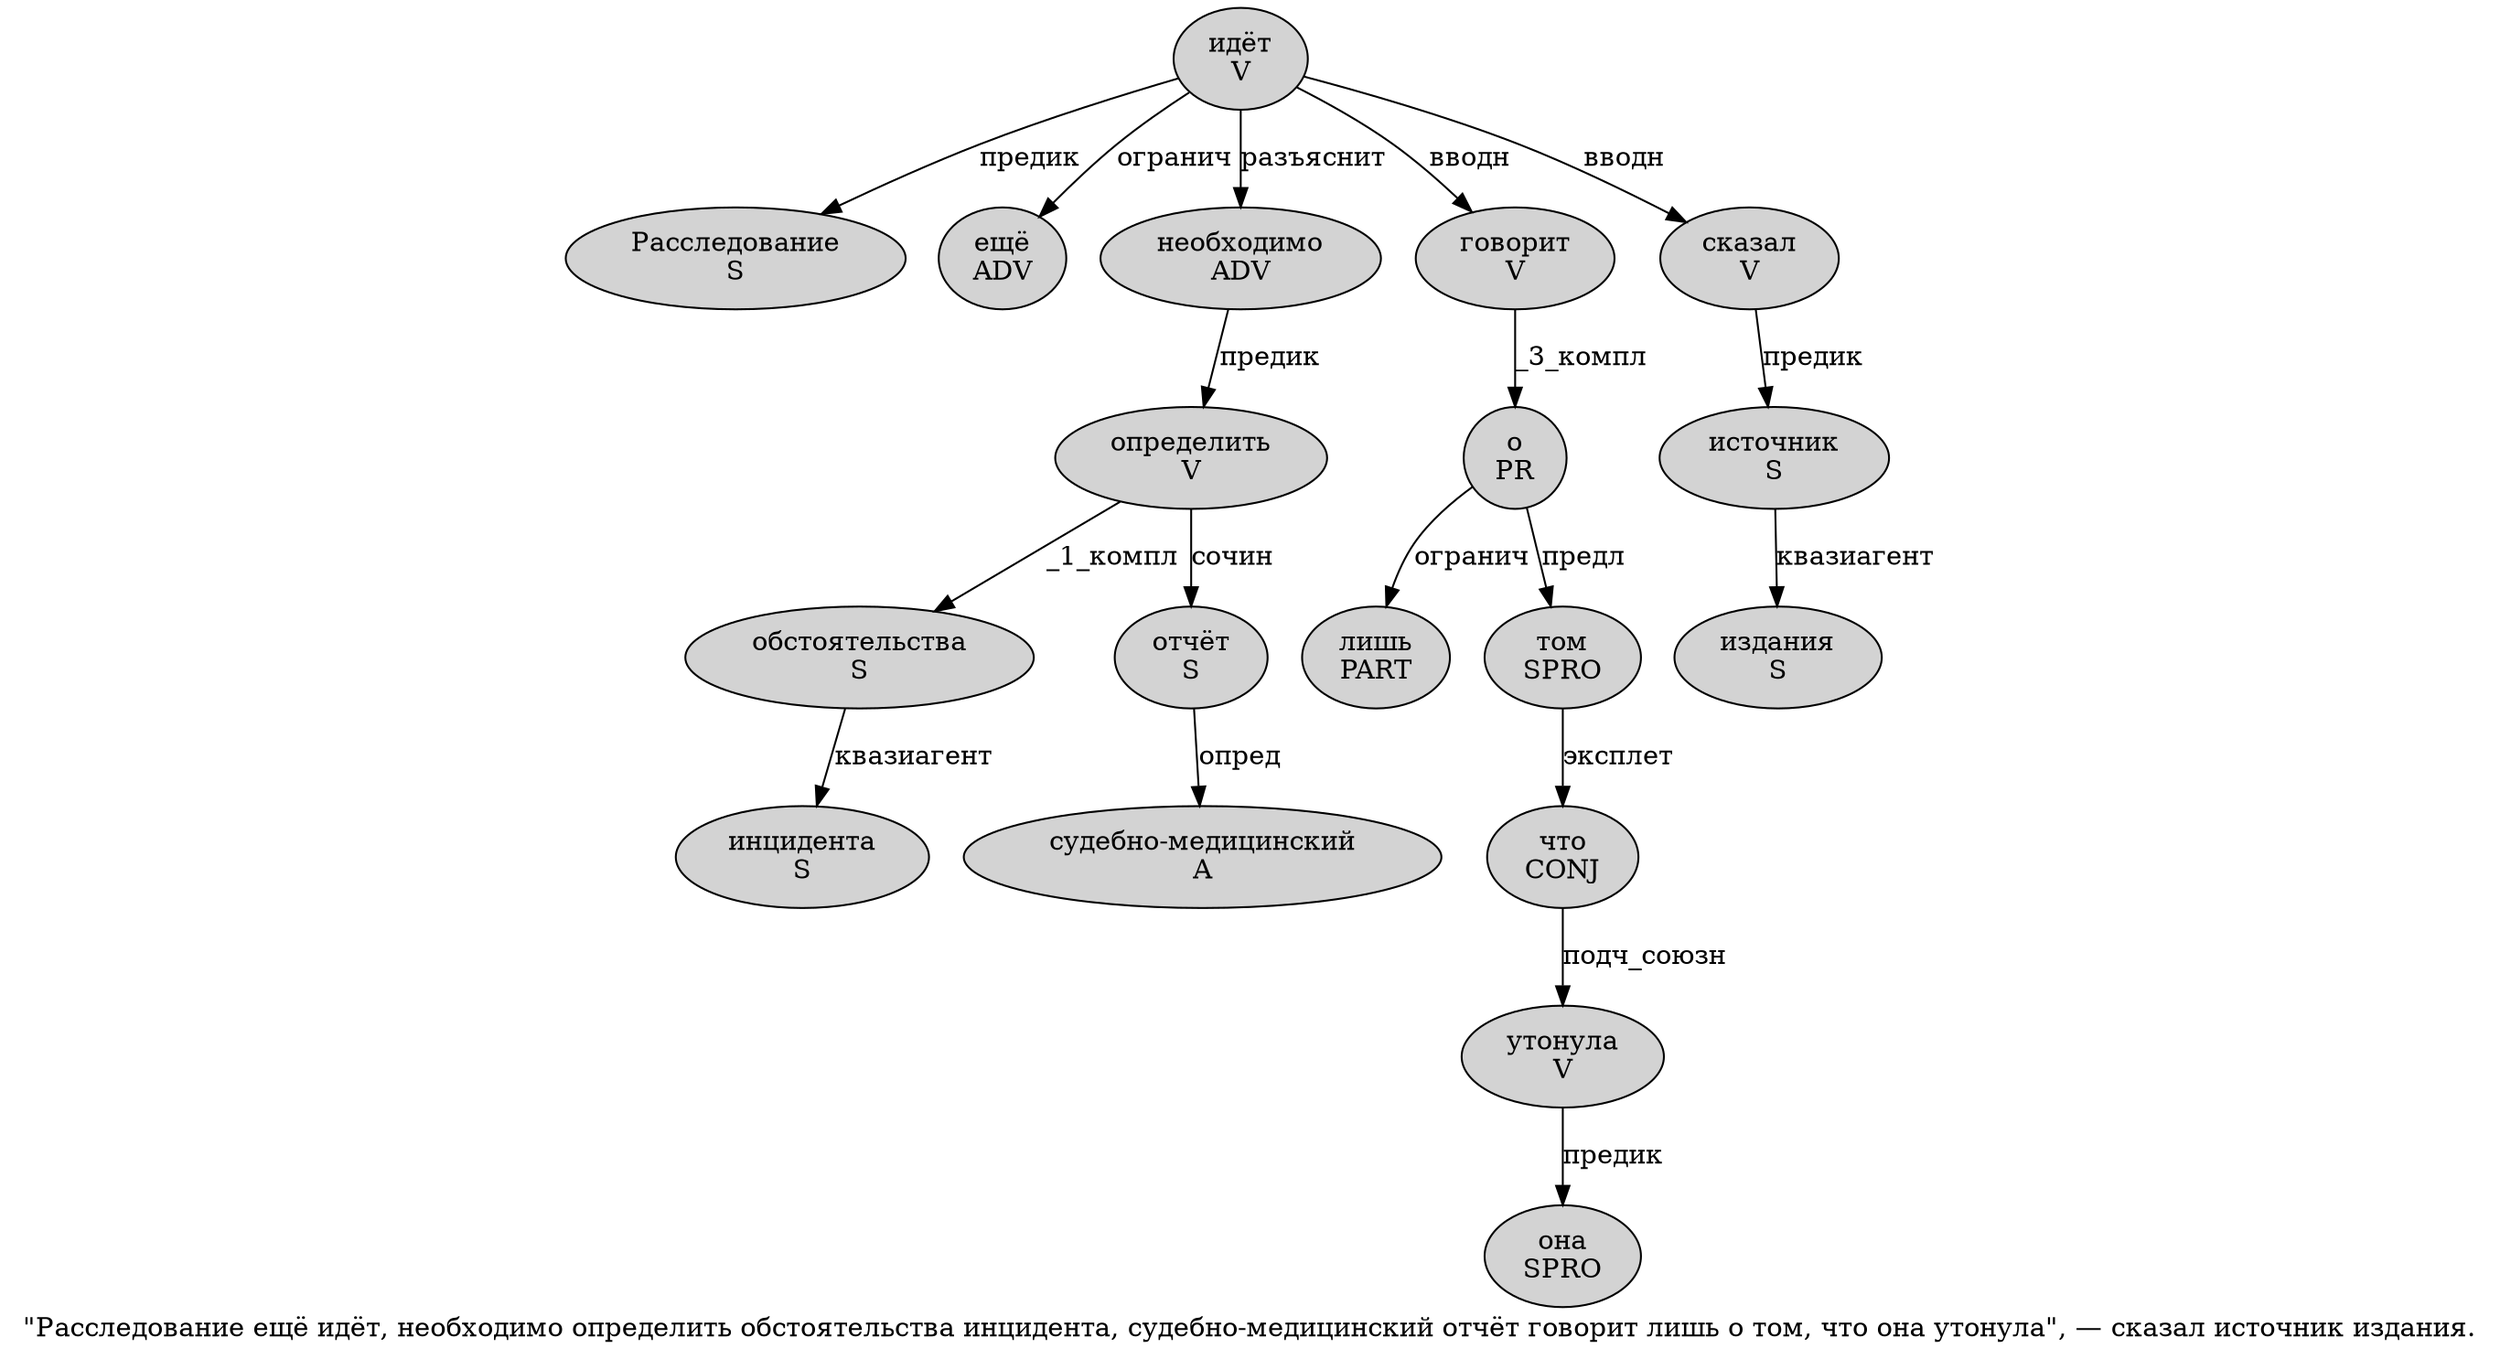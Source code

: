 digraph SENTENCE_1128 {
	graph [label="\"Расследование ещё идёт, необходимо определить обстоятельства инцидента, судебно-медицинский отчёт говорит лишь о том, что она утонула\", — сказал источник издания."]
	node [style=filled]
		1 [label="Расследование
S" color="" fillcolor=lightgray penwidth=1 shape=ellipse]
		2 [label="ещё
ADV" color="" fillcolor=lightgray penwidth=1 shape=ellipse]
		3 [label="идёт
V" color="" fillcolor=lightgray penwidth=1 shape=ellipse]
		5 [label="необходимо
ADV" color="" fillcolor=lightgray penwidth=1 shape=ellipse]
		6 [label="определить
V" color="" fillcolor=lightgray penwidth=1 shape=ellipse]
		7 [label="обстоятельства
S" color="" fillcolor=lightgray penwidth=1 shape=ellipse]
		8 [label="инцидента
S" color="" fillcolor=lightgray penwidth=1 shape=ellipse]
		10 [label="судебно-медицинский
A" color="" fillcolor=lightgray penwidth=1 shape=ellipse]
		11 [label="отчёт
S" color="" fillcolor=lightgray penwidth=1 shape=ellipse]
		12 [label="говорит
V" color="" fillcolor=lightgray penwidth=1 shape=ellipse]
		13 [label="лишь
PART" color="" fillcolor=lightgray penwidth=1 shape=ellipse]
		14 [label="о
PR" color="" fillcolor=lightgray penwidth=1 shape=ellipse]
		15 [label="том
SPRO" color="" fillcolor=lightgray penwidth=1 shape=ellipse]
		17 [label="что
CONJ" color="" fillcolor=lightgray penwidth=1 shape=ellipse]
		18 [label="она
SPRO" color="" fillcolor=lightgray penwidth=1 shape=ellipse]
		19 [label="утонула
V" color="" fillcolor=lightgray penwidth=1 shape=ellipse]
		23 [label="сказал
V" color="" fillcolor=lightgray penwidth=1 shape=ellipse]
		24 [label="источник
S" color="" fillcolor=lightgray penwidth=1 shape=ellipse]
		25 [label="издания
S" color="" fillcolor=lightgray penwidth=1 shape=ellipse]
			15 -> 17 [label="эксплет"]
			19 -> 18 [label="предик"]
			6 -> 7 [label="_1_компл"]
			6 -> 11 [label="сочин"]
			12 -> 14 [label="_3_компл"]
			24 -> 25 [label="квазиагент"]
			7 -> 8 [label="квазиагент"]
			3 -> 1 [label="предик"]
			3 -> 2 [label="огранич"]
			3 -> 5 [label="разъяснит"]
			3 -> 12 [label="вводн"]
			3 -> 23 [label="вводн"]
			11 -> 10 [label="опред"]
			17 -> 19 [label="подч_союзн"]
			14 -> 13 [label="огранич"]
			14 -> 15 [label="предл"]
			23 -> 24 [label="предик"]
			5 -> 6 [label="предик"]
}